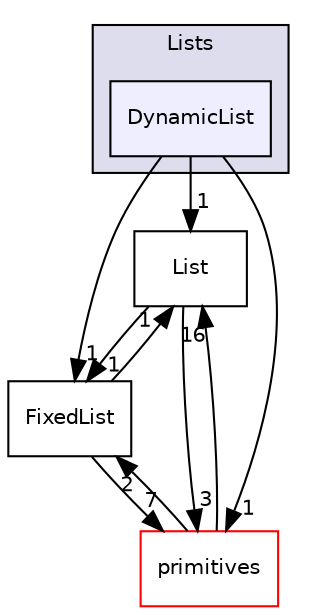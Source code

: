 digraph "src/OpenFOAM/containers/Lists/DynamicList" {
  bgcolor=transparent;
  compound=true
  node [ fontsize="10", fontname="Helvetica"];
  edge [ labelfontsize="10", labelfontname="Helvetica"];
  subgraph clusterdir_f87fe3b02e96c330e8a853ff310f1666 {
    graph [ bgcolor="#ddddee", pencolor="black", label="Lists" fontname="Helvetica", fontsize="10", URL="dir_f87fe3b02e96c330e8a853ff310f1666.html"]
  dir_a20ab38044f60e4dac365f73757378d6 [shape=box, label="DynamicList", style="filled", fillcolor="#eeeeff", pencolor="black", URL="dir_a20ab38044f60e4dac365f73757378d6.html"];
  }
  dir_03aa4c8470f056a9cdca8307712625bf [shape=box label="List" URL="dir_03aa4c8470f056a9cdca8307712625bf.html"];
  dir_8ae708bd051dd27b69149ee282cd159a [shape=box label="FixedList" URL="dir_8ae708bd051dd27b69149ee282cd159a.html"];
  dir_3e50f45338116b169052b428016851aa [shape=box label="primitives" color="red" URL="dir_3e50f45338116b169052b428016851aa.html"];
  dir_a20ab38044f60e4dac365f73757378d6->dir_03aa4c8470f056a9cdca8307712625bf [headlabel="1", labeldistance=1.5 headhref="dir_002202_002205.html"];
  dir_a20ab38044f60e4dac365f73757378d6->dir_8ae708bd051dd27b69149ee282cd159a [headlabel="1", labeldistance=1.5 headhref="dir_002202_002203.html"];
  dir_a20ab38044f60e4dac365f73757378d6->dir_3e50f45338116b169052b428016851aa [headlabel="1", labeldistance=1.5 headhref="dir_002202_002628.html"];
  dir_03aa4c8470f056a9cdca8307712625bf->dir_8ae708bd051dd27b69149ee282cd159a [headlabel="1", labeldistance=1.5 headhref="dir_002205_002203.html"];
  dir_03aa4c8470f056a9cdca8307712625bf->dir_3e50f45338116b169052b428016851aa [headlabel="3", labeldistance=1.5 headhref="dir_002205_002628.html"];
  dir_8ae708bd051dd27b69149ee282cd159a->dir_03aa4c8470f056a9cdca8307712625bf [headlabel="1", labeldistance=1.5 headhref="dir_002203_002205.html"];
  dir_8ae708bd051dd27b69149ee282cd159a->dir_3e50f45338116b169052b428016851aa [headlabel="7", labeldistance=1.5 headhref="dir_002203_002628.html"];
  dir_3e50f45338116b169052b428016851aa->dir_03aa4c8470f056a9cdca8307712625bf [headlabel="16", labeldistance=1.5 headhref="dir_002628_002205.html"];
  dir_3e50f45338116b169052b428016851aa->dir_8ae708bd051dd27b69149ee282cd159a [headlabel="2", labeldistance=1.5 headhref="dir_002628_002203.html"];
}
